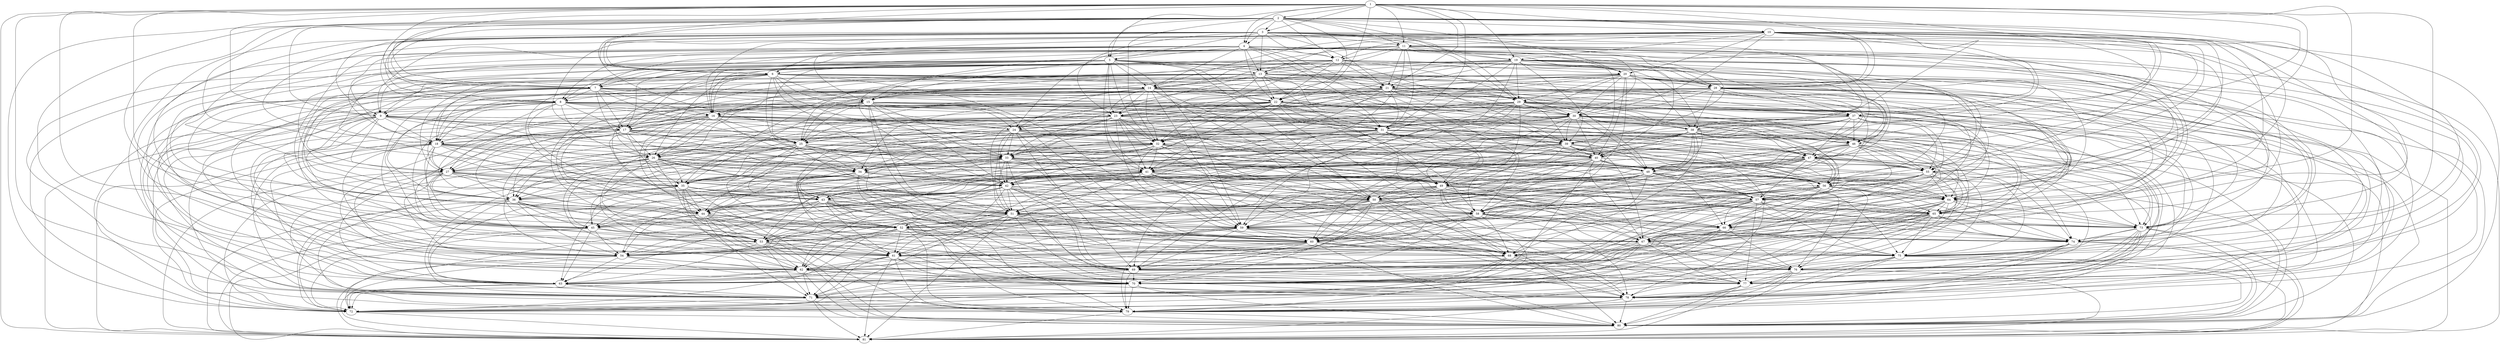 digraph G {
1 [label="1"];
2 [label="2"];
3 [label="3"];
4 [label="4"];
5 [label="5"];
6 [label="6"];
7 [label="7"];
8 [label="8"];
9 [label="9"];
10 [label="10"];
11 [label="11"];
12 [label="12"];
13 [label="13"];
14 [label="14"];
15 [label="15"];
16 [label="16"];
17 [label="17"];
18 [label="18"];
19 [label="19"];
20 [label="20"];
21 [label="21"];
22 [label="22"];
23 [label="23"];
24 [label="24"];
25 [label="25"];
26 [label="26"];
27 [label="27"];
28 [label="28"];
29 [label="29"];
30 [label="30"];
31 [label="31"];
32 [label="32"];
33 [label="33"];
34 [label="34"];
35 [label="35"];
36 [label="36"];
37 [label="37"];
38 [label="38"];
39 [label="39"];
40 [label="40"];
41 [label="41"];
42 [label="42"];
43 [label="43"];
44 [label="44"];
45 [label="45"];
46 [label="46"];
47 [label="47"];
48 [label="48"];
49 [label="49"];
50 [label="50"];
51 [label="51"];
52 [label="52"];
53 [label="53"];
54 [label="54"];
55 [label="55"];
56 [label="56"];
57 [label="57"];
58 [label="58"];
59 [label="59"];
60 [label="60"];
61 [label="61"];
62 [label="62"];
63 [label="63"];
64 [label="64"];
65 [label="65"];
66 [label="66"];
67 [label="67"];
68 [label="68"];
69 [label="69"];
70 [label="70"];
71 [label="71"];
72 [label="72"];
73 [label="73"];
74 [label="74"];
75 [label="75"];
76 [label="76"];
77 [label="77"];
78 [label="78"];
79 [label="79"];
80 [label="80"];
81 [label="81"];
1 -> 11;
1 -> 21;
1 -> 31;
1 -> 41;
1 -> 51;
1 -> 61;
1 -> 71;
1 -> 81;
1 -> 2;
1 -> 3;
1 -> 4;
1 -> 5;
1 -> 6;
1 -> 7;
1 -> 8;
1 -> 9;
1 -> 10;
1 -> 19;
1 -> 28;
1 -> 37;
1 -> 46;
1 -> 55;
1 -> 64;
1 -> 73;
2 -> 12;
2 -> 22;
2 -> 32;
2 -> 42;
2 -> 52;
2 -> 62;
2 -> 72;
2 -> 10;
2 -> 3;
2 -> 4;
2 -> 5;
2 -> 6;
2 -> 7;
2 -> 8;
2 -> 9;
2 -> 11;
2 -> 20;
2 -> 29;
2 -> 38;
2 -> 47;
2 -> 56;
2 -> 65;
2 -> 74;
3 -> 13;
3 -> 23;
3 -> 33;
3 -> 43;
3 -> 53;
3 -> 63;
3 -> 11;
3 -> 19;
3 -> 4;
3 -> 5;
3 -> 6;
3 -> 7;
3 -> 8;
3 -> 9;
3 -> 12;
3 -> 21;
3 -> 30;
3 -> 39;
3 -> 48;
3 -> 57;
3 -> 66;
3 -> 75;
4 -> 14;
4 -> 24;
4 -> 34;
4 -> 44;
4 -> 54;
4 -> 12;
4 -> 20;
4 -> 28;
4 -> 5;
4 -> 6;
4 -> 7;
4 -> 8;
4 -> 9;
4 -> 13;
4 -> 22;
4 -> 31;
4 -> 40;
4 -> 49;
4 -> 58;
4 -> 67;
4 -> 76;
5 -> 15;
5 -> 25;
5 -> 35;
5 -> 45;
5 -> 13;
5 -> 21;
5 -> 29;
5 -> 37;
5 -> 6;
5 -> 7;
5 -> 8;
5 -> 9;
5 -> 14;
5 -> 23;
5 -> 32;
5 -> 41;
5 -> 50;
5 -> 59;
5 -> 68;
5 -> 77;
6 -> 16;
6 -> 26;
6 -> 36;
6 -> 14;
6 -> 22;
6 -> 30;
6 -> 38;
6 -> 46;
6 -> 7;
6 -> 8;
6 -> 9;
6 -> 15;
6 -> 24;
6 -> 33;
6 -> 42;
6 -> 51;
6 -> 60;
6 -> 69;
6 -> 78;
7 -> 17;
7 -> 27;
7 -> 15;
7 -> 23;
7 -> 31;
7 -> 39;
7 -> 47;
7 -> 55;
7 -> 8;
7 -> 9;
7 -> 16;
7 -> 25;
7 -> 34;
7 -> 43;
7 -> 52;
7 -> 61;
7 -> 70;
7 -> 79;
8 -> 18;
8 -> 16;
8 -> 24;
8 -> 32;
8 -> 40;
8 -> 48;
8 -> 56;
8 -> 64;
8 -> 9;
8 -> 17;
8 -> 26;
8 -> 35;
8 -> 44;
8 -> 53;
8 -> 62;
8 -> 71;
8 -> 80;
9 -> 17;
9 -> 25;
9 -> 33;
9 -> 41;
9 -> 49;
9 -> 57;
9 -> 65;
9 -> 73;
9 -> 18;
9 -> 27;
9 -> 36;
9 -> 45;
9 -> 54;
9 -> 63;
9 -> 72;
9 -> 81;
10 -> 20;
10 -> 30;
10 -> 40;
10 -> 50;
10 -> 60;
10 -> 70;
10 -> 80;
10 -> 11;
10 -> 12;
10 -> 13;
10 -> 14;
10 -> 15;
10 -> 16;
10 -> 17;
10 -> 18;
10 -> 19;
10 -> 28;
10 -> 37;
10 -> 46;
10 -> 55;
10 -> 64;
10 -> 73;
11 -> 21;
11 -> 31;
11 -> 41;
11 -> 51;
11 -> 61;
11 -> 71;
11 -> 81;
11 -> 19;
11 -> 12;
11 -> 13;
11 -> 14;
11 -> 15;
11 -> 16;
11 -> 17;
11 -> 18;
11 -> 20;
11 -> 29;
11 -> 38;
11 -> 47;
11 -> 56;
11 -> 65;
11 -> 74;
12 -> 22;
12 -> 32;
12 -> 42;
12 -> 52;
12 -> 62;
12 -> 72;
12 -> 20;
12 -> 28;
12 -> 13;
12 -> 14;
12 -> 15;
12 -> 16;
12 -> 17;
12 -> 18;
12 -> 21;
12 -> 30;
12 -> 39;
12 -> 48;
12 -> 57;
12 -> 66;
12 -> 75;
13 -> 23;
13 -> 33;
13 -> 43;
13 -> 53;
13 -> 63;
13 -> 21;
13 -> 29;
13 -> 37;
13 -> 14;
13 -> 15;
13 -> 16;
13 -> 17;
13 -> 18;
13 -> 22;
13 -> 31;
13 -> 40;
13 -> 49;
13 -> 58;
13 -> 67;
13 -> 76;
14 -> 24;
14 -> 34;
14 -> 44;
14 -> 54;
14 -> 22;
14 -> 30;
14 -> 38;
14 -> 46;
14 -> 15;
14 -> 16;
14 -> 17;
14 -> 18;
14 -> 23;
14 -> 32;
14 -> 41;
14 -> 50;
14 -> 59;
14 -> 68;
14 -> 77;
15 -> 25;
15 -> 35;
15 -> 45;
15 -> 23;
15 -> 31;
15 -> 39;
15 -> 47;
15 -> 55;
15 -> 16;
15 -> 17;
15 -> 18;
15 -> 24;
15 -> 33;
15 -> 42;
15 -> 51;
15 -> 60;
15 -> 69;
15 -> 78;
16 -> 26;
16 -> 36;
16 -> 24;
16 -> 32;
16 -> 40;
16 -> 48;
16 -> 56;
16 -> 64;
16 -> 17;
16 -> 18;
16 -> 25;
16 -> 34;
16 -> 43;
16 -> 52;
16 -> 61;
16 -> 70;
16 -> 79;
17 -> 27;
17 -> 25;
17 -> 33;
17 -> 41;
17 -> 49;
17 -> 57;
17 -> 65;
17 -> 73;
17 -> 18;
17 -> 26;
17 -> 35;
17 -> 44;
17 -> 53;
17 -> 62;
17 -> 71;
17 -> 80;
18 -> 26;
18 -> 34;
18 -> 42;
18 -> 50;
18 -> 58;
18 -> 66;
18 -> 74;
18 -> 27;
18 -> 36;
18 -> 45;
18 -> 54;
18 -> 63;
18 -> 72;
18 -> 81;
19 -> 29;
19 -> 39;
19 -> 49;
19 -> 59;
19 -> 69;
19 -> 79;
19 -> 20;
19 -> 21;
19 -> 22;
19 -> 23;
19 -> 24;
19 -> 25;
19 -> 26;
19 -> 27;
19 -> 28;
19 -> 37;
19 -> 46;
19 -> 55;
19 -> 64;
19 -> 73;
20 -> 30;
20 -> 40;
20 -> 50;
20 -> 60;
20 -> 70;
20 -> 80;
20 -> 28;
20 -> 21;
20 -> 22;
20 -> 23;
20 -> 24;
20 -> 25;
20 -> 26;
20 -> 27;
20 -> 29;
20 -> 38;
20 -> 47;
20 -> 56;
20 -> 65;
20 -> 74;
21 -> 31;
21 -> 41;
21 -> 51;
21 -> 61;
21 -> 71;
21 -> 81;
21 -> 29;
21 -> 37;
21 -> 22;
21 -> 23;
21 -> 24;
21 -> 25;
21 -> 26;
21 -> 27;
21 -> 30;
21 -> 39;
21 -> 48;
21 -> 57;
21 -> 66;
21 -> 75;
22 -> 32;
22 -> 42;
22 -> 52;
22 -> 62;
22 -> 72;
22 -> 30;
22 -> 38;
22 -> 46;
22 -> 23;
22 -> 24;
22 -> 25;
22 -> 26;
22 -> 27;
22 -> 31;
22 -> 40;
22 -> 49;
22 -> 58;
22 -> 67;
22 -> 76;
23 -> 33;
23 -> 43;
23 -> 53;
23 -> 63;
23 -> 31;
23 -> 39;
23 -> 47;
23 -> 55;
23 -> 24;
23 -> 25;
23 -> 26;
23 -> 27;
23 -> 32;
23 -> 41;
23 -> 50;
23 -> 59;
23 -> 68;
23 -> 77;
24 -> 34;
24 -> 44;
24 -> 54;
24 -> 32;
24 -> 40;
24 -> 48;
24 -> 56;
24 -> 64;
24 -> 25;
24 -> 26;
24 -> 27;
24 -> 33;
24 -> 42;
24 -> 51;
24 -> 60;
24 -> 69;
24 -> 78;
25 -> 35;
25 -> 45;
25 -> 33;
25 -> 41;
25 -> 49;
25 -> 57;
25 -> 65;
25 -> 73;
25 -> 26;
25 -> 27;
25 -> 34;
25 -> 43;
25 -> 52;
25 -> 61;
25 -> 70;
25 -> 79;
26 -> 36;
26 -> 34;
26 -> 42;
26 -> 50;
26 -> 58;
26 -> 66;
26 -> 74;
26 -> 27;
26 -> 35;
26 -> 44;
26 -> 53;
26 -> 62;
26 -> 71;
26 -> 80;
27 -> 35;
27 -> 43;
27 -> 51;
27 -> 59;
27 -> 67;
27 -> 75;
27 -> 36;
27 -> 45;
27 -> 54;
27 -> 63;
27 -> 72;
27 -> 81;
28 -> 38;
28 -> 48;
28 -> 58;
28 -> 68;
28 -> 78;
28 -> 29;
28 -> 30;
28 -> 31;
28 -> 32;
28 -> 33;
28 -> 34;
28 -> 35;
28 -> 36;
28 -> 37;
28 -> 46;
28 -> 55;
28 -> 64;
28 -> 73;
29 -> 39;
29 -> 49;
29 -> 59;
29 -> 69;
29 -> 79;
29 -> 37;
29 -> 30;
29 -> 31;
29 -> 32;
29 -> 33;
29 -> 34;
29 -> 35;
29 -> 36;
29 -> 38;
29 -> 47;
29 -> 56;
29 -> 65;
29 -> 74;
30 -> 40;
30 -> 50;
30 -> 60;
30 -> 70;
30 -> 80;
30 -> 38;
30 -> 46;
30 -> 31;
30 -> 32;
30 -> 33;
30 -> 34;
30 -> 35;
30 -> 36;
30 -> 39;
30 -> 48;
30 -> 57;
30 -> 66;
30 -> 75;
31 -> 41;
31 -> 51;
31 -> 61;
31 -> 71;
31 -> 81;
31 -> 39;
31 -> 47;
31 -> 55;
31 -> 32;
31 -> 33;
31 -> 34;
31 -> 35;
31 -> 36;
31 -> 40;
31 -> 49;
31 -> 58;
31 -> 67;
31 -> 76;
32 -> 42;
32 -> 52;
32 -> 62;
32 -> 72;
32 -> 40;
32 -> 48;
32 -> 56;
32 -> 64;
32 -> 33;
32 -> 34;
32 -> 35;
32 -> 36;
32 -> 41;
32 -> 50;
32 -> 59;
32 -> 68;
32 -> 77;
33 -> 43;
33 -> 53;
33 -> 63;
33 -> 41;
33 -> 49;
33 -> 57;
33 -> 65;
33 -> 73;
33 -> 34;
33 -> 35;
33 -> 36;
33 -> 42;
33 -> 51;
33 -> 60;
33 -> 69;
33 -> 78;
34 -> 44;
34 -> 54;
34 -> 42;
34 -> 50;
34 -> 58;
34 -> 66;
34 -> 74;
34 -> 35;
34 -> 36;
34 -> 43;
34 -> 52;
34 -> 61;
34 -> 70;
34 -> 79;
35 -> 45;
35 -> 43;
35 -> 51;
35 -> 59;
35 -> 67;
35 -> 75;
35 -> 36;
35 -> 44;
35 -> 53;
35 -> 62;
35 -> 71;
35 -> 80;
36 -> 44;
36 -> 52;
36 -> 60;
36 -> 68;
36 -> 76;
36 -> 45;
36 -> 54;
36 -> 63;
36 -> 72;
36 -> 81;
37 -> 47;
37 -> 57;
37 -> 67;
37 -> 77;
37 -> 38;
37 -> 39;
37 -> 40;
37 -> 41;
37 -> 42;
37 -> 43;
37 -> 44;
37 -> 45;
37 -> 46;
37 -> 55;
37 -> 64;
37 -> 73;
38 -> 48;
38 -> 58;
38 -> 68;
38 -> 78;
38 -> 46;
38 -> 39;
38 -> 40;
38 -> 41;
38 -> 42;
38 -> 43;
38 -> 44;
38 -> 45;
38 -> 47;
38 -> 56;
38 -> 65;
38 -> 74;
39 -> 49;
39 -> 59;
39 -> 69;
39 -> 79;
39 -> 47;
39 -> 55;
39 -> 40;
39 -> 41;
39 -> 42;
39 -> 43;
39 -> 44;
39 -> 45;
39 -> 48;
39 -> 57;
39 -> 66;
39 -> 75;
40 -> 50;
40 -> 60;
40 -> 70;
40 -> 80;
40 -> 48;
40 -> 56;
40 -> 64;
40 -> 41;
40 -> 42;
40 -> 43;
40 -> 44;
40 -> 45;
40 -> 49;
40 -> 58;
40 -> 67;
40 -> 76;
41 -> 51;
41 -> 61;
41 -> 71;
41 -> 81;
41 -> 49;
41 -> 57;
41 -> 65;
41 -> 73;
41 -> 42;
41 -> 43;
41 -> 44;
41 -> 45;
41 -> 50;
41 -> 59;
41 -> 68;
41 -> 77;
42 -> 52;
42 -> 62;
42 -> 72;
42 -> 50;
42 -> 58;
42 -> 66;
42 -> 74;
42 -> 43;
42 -> 44;
42 -> 45;
42 -> 51;
42 -> 60;
42 -> 69;
42 -> 78;
43 -> 53;
43 -> 63;
43 -> 51;
43 -> 59;
43 -> 67;
43 -> 75;
43 -> 44;
43 -> 45;
43 -> 52;
43 -> 61;
43 -> 70;
43 -> 79;
44 -> 54;
44 -> 52;
44 -> 60;
44 -> 68;
44 -> 76;
44 -> 45;
44 -> 53;
44 -> 62;
44 -> 71;
44 -> 80;
45 -> 53;
45 -> 61;
45 -> 69;
45 -> 77;
45 -> 54;
45 -> 63;
45 -> 72;
45 -> 81;
46 -> 56;
46 -> 66;
46 -> 76;
46 -> 47;
46 -> 48;
46 -> 49;
46 -> 50;
46 -> 51;
46 -> 52;
46 -> 53;
46 -> 54;
46 -> 55;
46 -> 64;
46 -> 73;
47 -> 57;
47 -> 67;
47 -> 77;
47 -> 55;
47 -> 48;
47 -> 49;
47 -> 50;
47 -> 51;
47 -> 52;
47 -> 53;
47 -> 54;
47 -> 56;
47 -> 65;
47 -> 74;
48 -> 58;
48 -> 68;
48 -> 78;
48 -> 56;
48 -> 64;
48 -> 49;
48 -> 50;
48 -> 51;
48 -> 52;
48 -> 53;
48 -> 54;
48 -> 57;
48 -> 66;
48 -> 75;
49 -> 59;
49 -> 69;
49 -> 79;
49 -> 57;
49 -> 65;
49 -> 73;
49 -> 50;
49 -> 51;
49 -> 52;
49 -> 53;
49 -> 54;
49 -> 58;
49 -> 67;
49 -> 76;
50 -> 60;
50 -> 70;
50 -> 80;
50 -> 58;
50 -> 66;
50 -> 74;
50 -> 51;
50 -> 52;
50 -> 53;
50 -> 54;
50 -> 59;
50 -> 68;
50 -> 77;
51 -> 61;
51 -> 71;
51 -> 81;
51 -> 59;
51 -> 67;
51 -> 75;
51 -> 52;
51 -> 53;
51 -> 54;
51 -> 60;
51 -> 69;
51 -> 78;
52 -> 62;
52 -> 72;
52 -> 60;
52 -> 68;
52 -> 76;
52 -> 53;
52 -> 54;
52 -> 61;
52 -> 70;
52 -> 79;
53 -> 63;
53 -> 61;
53 -> 69;
53 -> 77;
53 -> 54;
53 -> 62;
53 -> 71;
53 -> 80;
54 -> 62;
54 -> 70;
54 -> 78;
54 -> 63;
54 -> 72;
54 -> 81;
55 -> 65;
55 -> 75;
55 -> 56;
55 -> 57;
55 -> 58;
55 -> 59;
55 -> 60;
55 -> 61;
55 -> 62;
55 -> 63;
55 -> 64;
55 -> 73;
56 -> 66;
56 -> 76;
56 -> 64;
56 -> 57;
56 -> 58;
56 -> 59;
56 -> 60;
56 -> 61;
56 -> 62;
56 -> 63;
56 -> 65;
56 -> 74;
57 -> 67;
57 -> 77;
57 -> 65;
57 -> 73;
57 -> 58;
57 -> 59;
57 -> 60;
57 -> 61;
57 -> 62;
57 -> 63;
57 -> 66;
57 -> 75;
58 -> 68;
58 -> 78;
58 -> 66;
58 -> 74;
58 -> 59;
58 -> 60;
58 -> 61;
58 -> 62;
58 -> 63;
58 -> 67;
58 -> 76;
59 -> 69;
59 -> 79;
59 -> 67;
59 -> 75;
59 -> 60;
59 -> 61;
59 -> 62;
59 -> 63;
59 -> 68;
59 -> 77;
60 -> 70;
60 -> 80;
60 -> 68;
60 -> 76;
60 -> 61;
60 -> 62;
60 -> 63;
60 -> 69;
60 -> 78;
61 -> 71;
61 -> 81;
61 -> 69;
61 -> 77;
61 -> 62;
61 -> 63;
61 -> 70;
61 -> 79;
62 -> 72;
62 -> 70;
62 -> 78;
62 -> 63;
62 -> 71;
62 -> 80;
63 -> 71;
63 -> 79;
63 -> 72;
63 -> 81;
64 -> 74;
64 -> 65;
64 -> 66;
64 -> 67;
64 -> 68;
64 -> 69;
64 -> 70;
64 -> 71;
64 -> 72;
64 -> 73;
65 -> 75;
65 -> 73;
65 -> 66;
65 -> 67;
65 -> 68;
65 -> 69;
65 -> 70;
65 -> 71;
65 -> 72;
65 -> 74;
66 -> 76;
66 -> 74;
66 -> 67;
66 -> 68;
66 -> 69;
66 -> 70;
66 -> 71;
66 -> 72;
66 -> 75;
67 -> 77;
67 -> 75;
67 -> 68;
67 -> 69;
67 -> 70;
67 -> 71;
67 -> 72;
67 -> 76;
68 -> 78;
68 -> 76;
68 -> 69;
68 -> 70;
68 -> 71;
68 -> 72;
68 -> 77;
69 -> 79;
69 -> 77;
69 -> 70;
69 -> 71;
69 -> 72;
69 -> 78;
70 -> 80;
70 -> 78;
70 -> 71;
70 -> 72;
70 -> 79;
71 -> 81;
71 -> 79;
71 -> 72;
71 -> 80;
72 -> 80;
72 -> 81;
73 -> 74;
73 -> 75;
73 -> 76;
73 -> 77;
73 -> 78;
73 -> 79;
73 -> 80;
73 -> 81;
74 -> 75;
74 -> 76;
74 -> 77;
74 -> 78;
74 -> 79;
74 -> 80;
74 -> 81;
75 -> 76;
75 -> 77;
75 -> 78;
75 -> 79;
75 -> 80;
75 -> 81;
76 -> 77;
76 -> 78;
76 -> 79;
76 -> 80;
76 -> 81;
77 -> 78;
77 -> 79;
77 -> 80;
77 -> 81;
78 -> 79;
78 -> 80;
78 -> 81;
79 -> 80;
79 -> 81;
80 -> 81;
}
